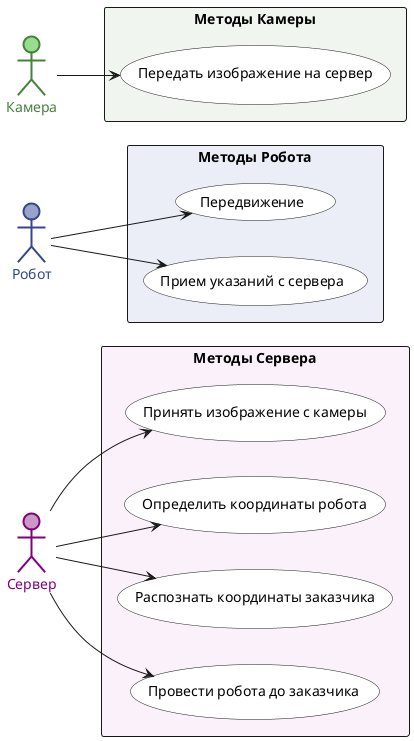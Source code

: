 @startuml
left to right direction

:Сервер: #CA99C6;line:purple;line.bold;text:purple
:Робот: #99A3CA;line:35478C;line.bold;text:35478C
:Камера: #97DD8E;line:43813B;line.bold;text:43813B

rectangle "Методы Сервера" #FBF1FB{
   usecase "Принять изображение с камеры" as SUC0  #FFFFFF
   usecase "Определить координаты робота" as SUC1 #FFFFFF
   usecase "Распознать координаты заказчика" as SUC2 #FFFFFF
   usecase "Провести робота до заказчика" as SUC3 #FFFFFF
}

rectangle "Методы Робота" #EBEEF7{
   usecase "Передвижение" as RUC0 #FFFFFF
   usecase "Прием указаний с сервера" as RUC1 #FFFFFF
}

rectangle "Методы Камеры" #F0F6EF{
   usecase "Передать изображение на сервер" as СUC0 #FFFFFF
}


Сервер --> SUC0
Сервер --> SUC1
Сервер --> SUC2
Сервер --> SUC3

Робот --> RUC0
Робот --> RUC1

Камера --> СUC0

@enduml
